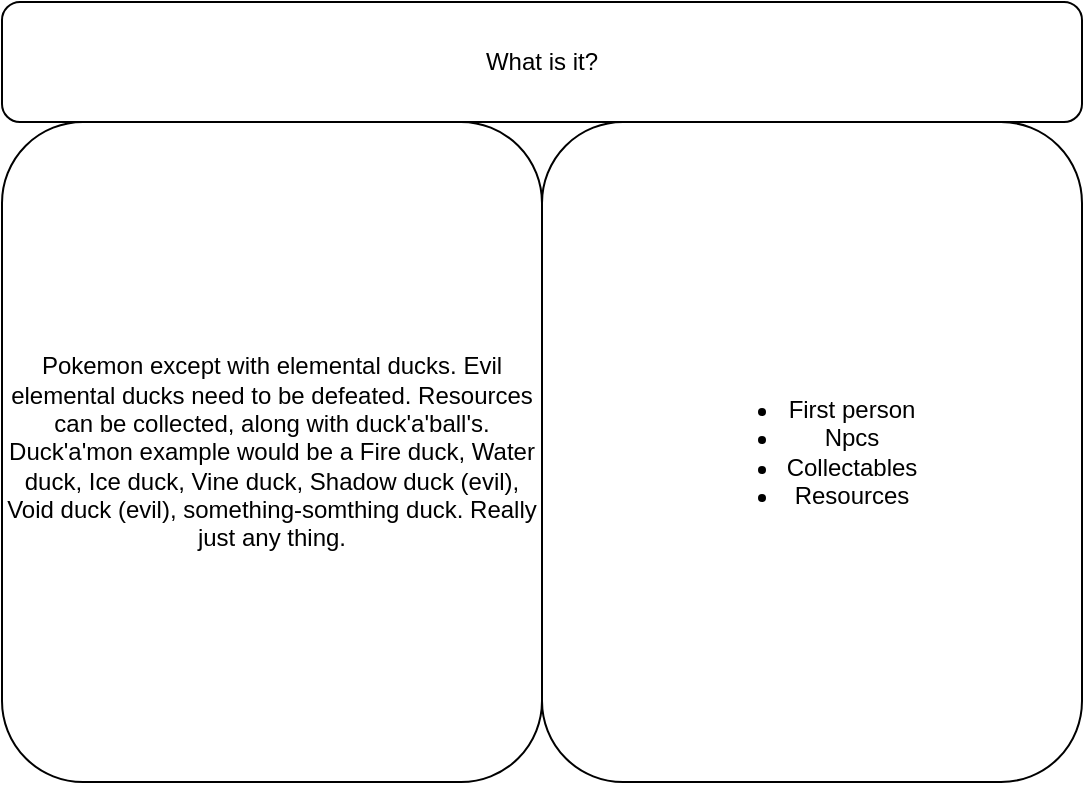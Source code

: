 <mxfile version="22.0.8" type="github">
  <diagram name="Page-1" id="zmsAA1IwOfnFMYAsX0Bf">
    <mxGraphModel dx="880" dy="595" grid="1" gridSize="10" guides="1" tooltips="1" connect="1" arrows="1" fold="1" page="1" pageScale="1" pageWidth="850" pageHeight="1100" math="0" shadow="0">
      <root>
        <mxCell id="0" />
        <mxCell id="1" parent="0" />
        <mxCell id="52o2Xvia3wrgC5a7eTlV-1" value="What is it?" style="rounded=1;whiteSpace=wrap;html=1;" parent="1" vertex="1">
          <mxGeometry x="50" y="70" width="540" height="60" as="geometry" />
        </mxCell>
        <mxCell id="52o2Xvia3wrgC5a7eTlV-2" value="Pokemon except with elemental ducks. Evil elemental ducks need to be defeated. Resources can be collected, along with duck&#39;a&#39;ball&#39;s. Duck&#39;a&#39;mon example would be a Fire duck, Water duck, Ice duck, Vine duck, Shadow duck (evil), Void duck (evil), something-somthing duck. Really just any thing." style="rounded=1;whiteSpace=wrap;html=1;align=center;" parent="1" vertex="1">
          <mxGeometry x="50" y="130" width="270" height="330" as="geometry" />
        </mxCell>
        <mxCell id="6fXPZo4tMVLVNYDB8_Ca-2" value="&lt;ul&gt;&lt;li&gt;First person&lt;/li&gt;&lt;li&gt;Npcs&lt;br&gt;&lt;/li&gt;&lt;li&gt;Collectables&lt;/li&gt;&lt;li&gt;Resources&lt;/li&gt;&lt;/ul&gt;" style="rounded=1;whiteSpace=wrap;html=1;" vertex="1" parent="1">
          <mxGeometry x="320" y="130" width="270" height="330" as="geometry" />
        </mxCell>
      </root>
    </mxGraphModel>
  </diagram>
</mxfile>
